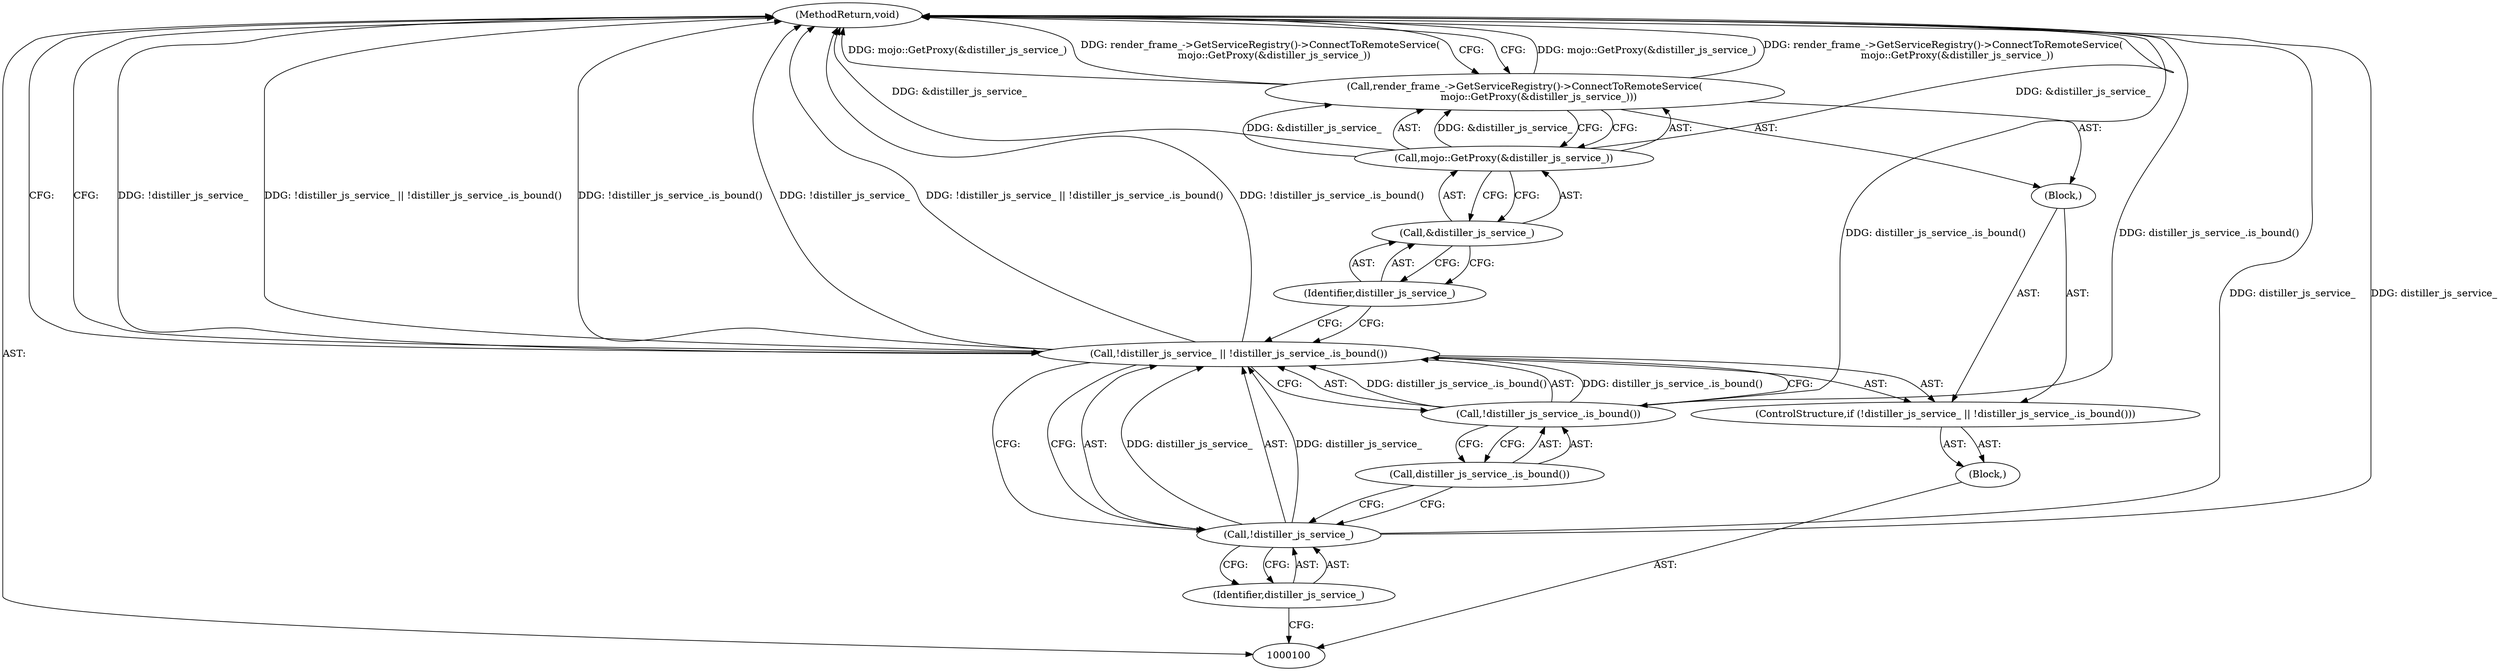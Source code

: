 digraph "0_Chrome_dcd10462fb49c72544719c490238f3a35edf3fc6_10" {
"1000113" [label="(MethodReturn,void)"];
"1000101" [label="(Block,)"];
"1000102" [label="(ControlStructure,if (!distiller_js_service_ || !distiller_js_service_.is_bound()))"];
"1000106" [label="(Call,!distiller_js_service_.is_bound())"];
"1000107" [label="(Call,distiller_js_service_.is_bound())"];
"1000103" [label="(Call,!distiller_js_service_ || !distiller_js_service_.is_bound())"];
"1000104" [label="(Call,!distiller_js_service_)"];
"1000108" [label="(Block,)"];
"1000105" [label="(Identifier,distiller_js_service_)"];
"1000109" [label="(Call,render_frame_->GetServiceRegistry()->ConnectToRemoteService(\n         mojo::GetProxy(&distiller_js_service_)))"];
"1000111" [label="(Call,&distiller_js_service_)"];
"1000112" [label="(Identifier,distiller_js_service_)"];
"1000110" [label="(Call,mojo::GetProxy(&distiller_js_service_))"];
"1000113" -> "1000100"  [label="AST: "];
"1000113" -> "1000109"  [label="CFG: "];
"1000113" -> "1000103"  [label="CFG: "];
"1000106" -> "1000113"  [label="DDG: distiller_js_service_.is_bound()"];
"1000103" -> "1000113"  [label="DDG: !distiller_js_service_"];
"1000103" -> "1000113"  [label="DDG: !distiller_js_service_ || !distiller_js_service_.is_bound()"];
"1000103" -> "1000113"  [label="DDG: !distiller_js_service_.is_bound()"];
"1000104" -> "1000113"  [label="DDG: distiller_js_service_"];
"1000109" -> "1000113"  [label="DDG: mojo::GetProxy(&distiller_js_service_)"];
"1000109" -> "1000113"  [label="DDG: render_frame_->GetServiceRegistry()->ConnectToRemoteService(\n         mojo::GetProxy(&distiller_js_service_))"];
"1000110" -> "1000113"  [label="DDG: &distiller_js_service_"];
"1000101" -> "1000100"  [label="AST: "];
"1000102" -> "1000101"  [label="AST: "];
"1000102" -> "1000101"  [label="AST: "];
"1000103" -> "1000102"  [label="AST: "];
"1000108" -> "1000102"  [label="AST: "];
"1000106" -> "1000103"  [label="AST: "];
"1000106" -> "1000107"  [label="CFG: "];
"1000107" -> "1000106"  [label="AST: "];
"1000103" -> "1000106"  [label="CFG: "];
"1000106" -> "1000113"  [label="DDG: distiller_js_service_.is_bound()"];
"1000106" -> "1000103"  [label="DDG: distiller_js_service_.is_bound()"];
"1000107" -> "1000106"  [label="AST: "];
"1000107" -> "1000104"  [label="CFG: "];
"1000106" -> "1000107"  [label="CFG: "];
"1000103" -> "1000102"  [label="AST: "];
"1000103" -> "1000104"  [label="CFG: "];
"1000103" -> "1000106"  [label="CFG: "];
"1000104" -> "1000103"  [label="AST: "];
"1000106" -> "1000103"  [label="AST: "];
"1000112" -> "1000103"  [label="CFG: "];
"1000113" -> "1000103"  [label="CFG: "];
"1000103" -> "1000113"  [label="DDG: !distiller_js_service_"];
"1000103" -> "1000113"  [label="DDG: !distiller_js_service_ || !distiller_js_service_.is_bound()"];
"1000103" -> "1000113"  [label="DDG: !distiller_js_service_.is_bound()"];
"1000104" -> "1000103"  [label="DDG: distiller_js_service_"];
"1000106" -> "1000103"  [label="DDG: distiller_js_service_.is_bound()"];
"1000104" -> "1000103"  [label="AST: "];
"1000104" -> "1000105"  [label="CFG: "];
"1000105" -> "1000104"  [label="AST: "];
"1000107" -> "1000104"  [label="CFG: "];
"1000103" -> "1000104"  [label="CFG: "];
"1000104" -> "1000113"  [label="DDG: distiller_js_service_"];
"1000104" -> "1000103"  [label="DDG: distiller_js_service_"];
"1000108" -> "1000102"  [label="AST: "];
"1000109" -> "1000108"  [label="AST: "];
"1000105" -> "1000104"  [label="AST: "];
"1000105" -> "1000100"  [label="CFG: "];
"1000104" -> "1000105"  [label="CFG: "];
"1000109" -> "1000108"  [label="AST: "];
"1000109" -> "1000110"  [label="CFG: "];
"1000110" -> "1000109"  [label="AST: "];
"1000113" -> "1000109"  [label="CFG: "];
"1000109" -> "1000113"  [label="DDG: mojo::GetProxy(&distiller_js_service_)"];
"1000109" -> "1000113"  [label="DDG: render_frame_->GetServiceRegistry()->ConnectToRemoteService(\n         mojo::GetProxy(&distiller_js_service_))"];
"1000110" -> "1000109"  [label="DDG: &distiller_js_service_"];
"1000111" -> "1000110"  [label="AST: "];
"1000111" -> "1000112"  [label="CFG: "];
"1000112" -> "1000111"  [label="AST: "];
"1000110" -> "1000111"  [label="CFG: "];
"1000112" -> "1000111"  [label="AST: "];
"1000112" -> "1000103"  [label="CFG: "];
"1000111" -> "1000112"  [label="CFG: "];
"1000110" -> "1000109"  [label="AST: "];
"1000110" -> "1000111"  [label="CFG: "];
"1000111" -> "1000110"  [label="AST: "];
"1000109" -> "1000110"  [label="CFG: "];
"1000110" -> "1000113"  [label="DDG: &distiller_js_service_"];
"1000110" -> "1000109"  [label="DDG: &distiller_js_service_"];
}
